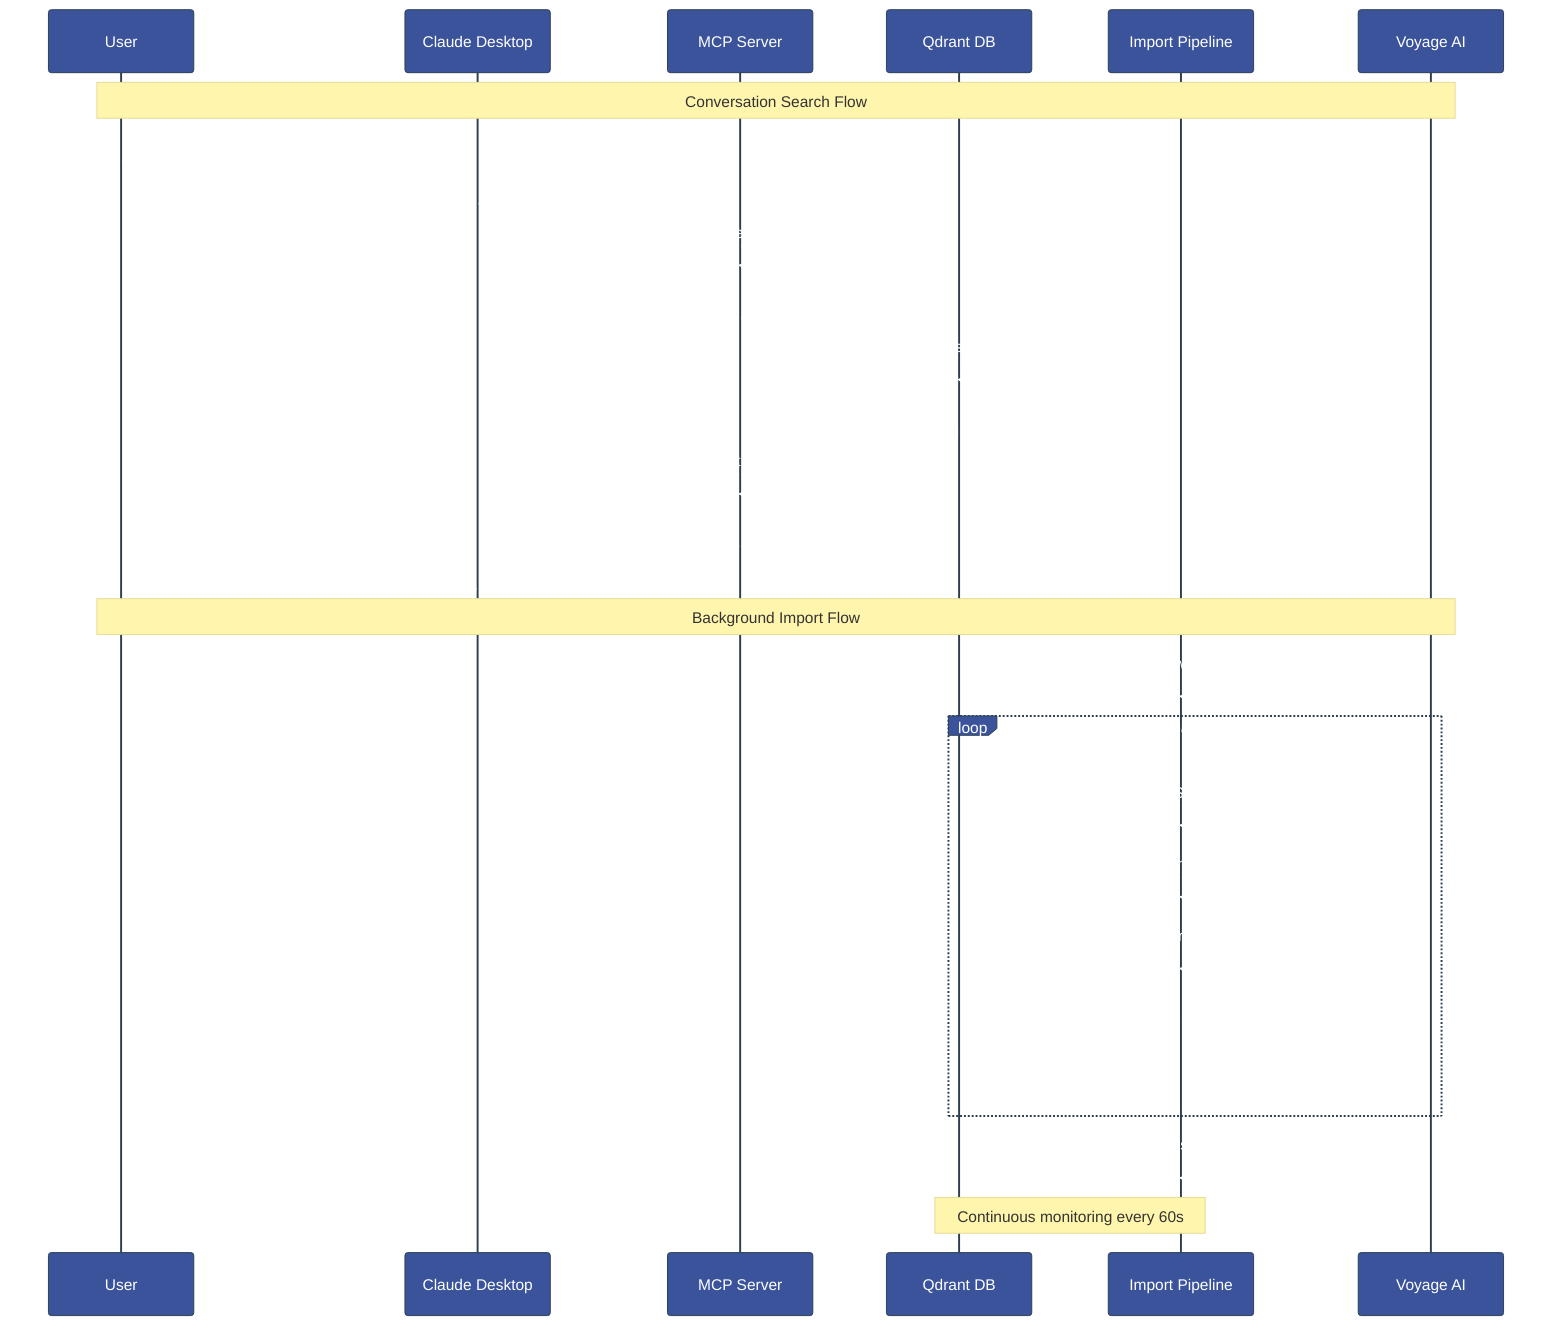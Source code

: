 %%{init: {'theme':'base', 'themeVariables': {'primaryColor':'#3A539B','primaryTextColor':'#fff','primaryBorderColor':'#2C3E50','lineColor':'#5D6D7E','secondaryColor':'#5DADE2','tertiaryColor':'#E8F6F3'}}}%%

sequenceDiagram
    participant User
    participant Claude as Claude Desktop
    participant MCP as MCP Server
    participant Qdrant as Qdrant DB
    participant Import as Import Pipeline
    participant Voyage as Voyage AI

    Note over User,Voyage: Conversation Search Flow
    
    User->>Claude: "What did we discuss about React hooks?"
    Claude->>MCP: reflect_on_past("React hooks")
    MCP->>MCP: Generate embedding for query
    MCP->>Qdrant: Vector similarity search
    Qdrant->>Qdrant: Find nearest neighbors
    Qdrant-->>MCP: Return matching chunks
    MCP->>MCP: Format results
    MCP-->>Claude: Conversation results
    Claude-->>User: "I found 3 conversations about React hooks..."

    Note over User,Voyage: Background Import Flow
    
    Import->>Import: Discover new JSONL files
    loop For each conversation file
        Import->>Import: Read JSONL file
        Import->>Import: Extract messages
        Import->>Import: Create conversation chunks
        Import->>Voyage: Generate embeddings (batch)
        Voyage-->>Import: Return vectors
        Import->>Qdrant: Store vectors + metadata
    end
    Import->>Import: Update state file
    
    Note over Import,Qdrant: Continuous monitoring every 60s